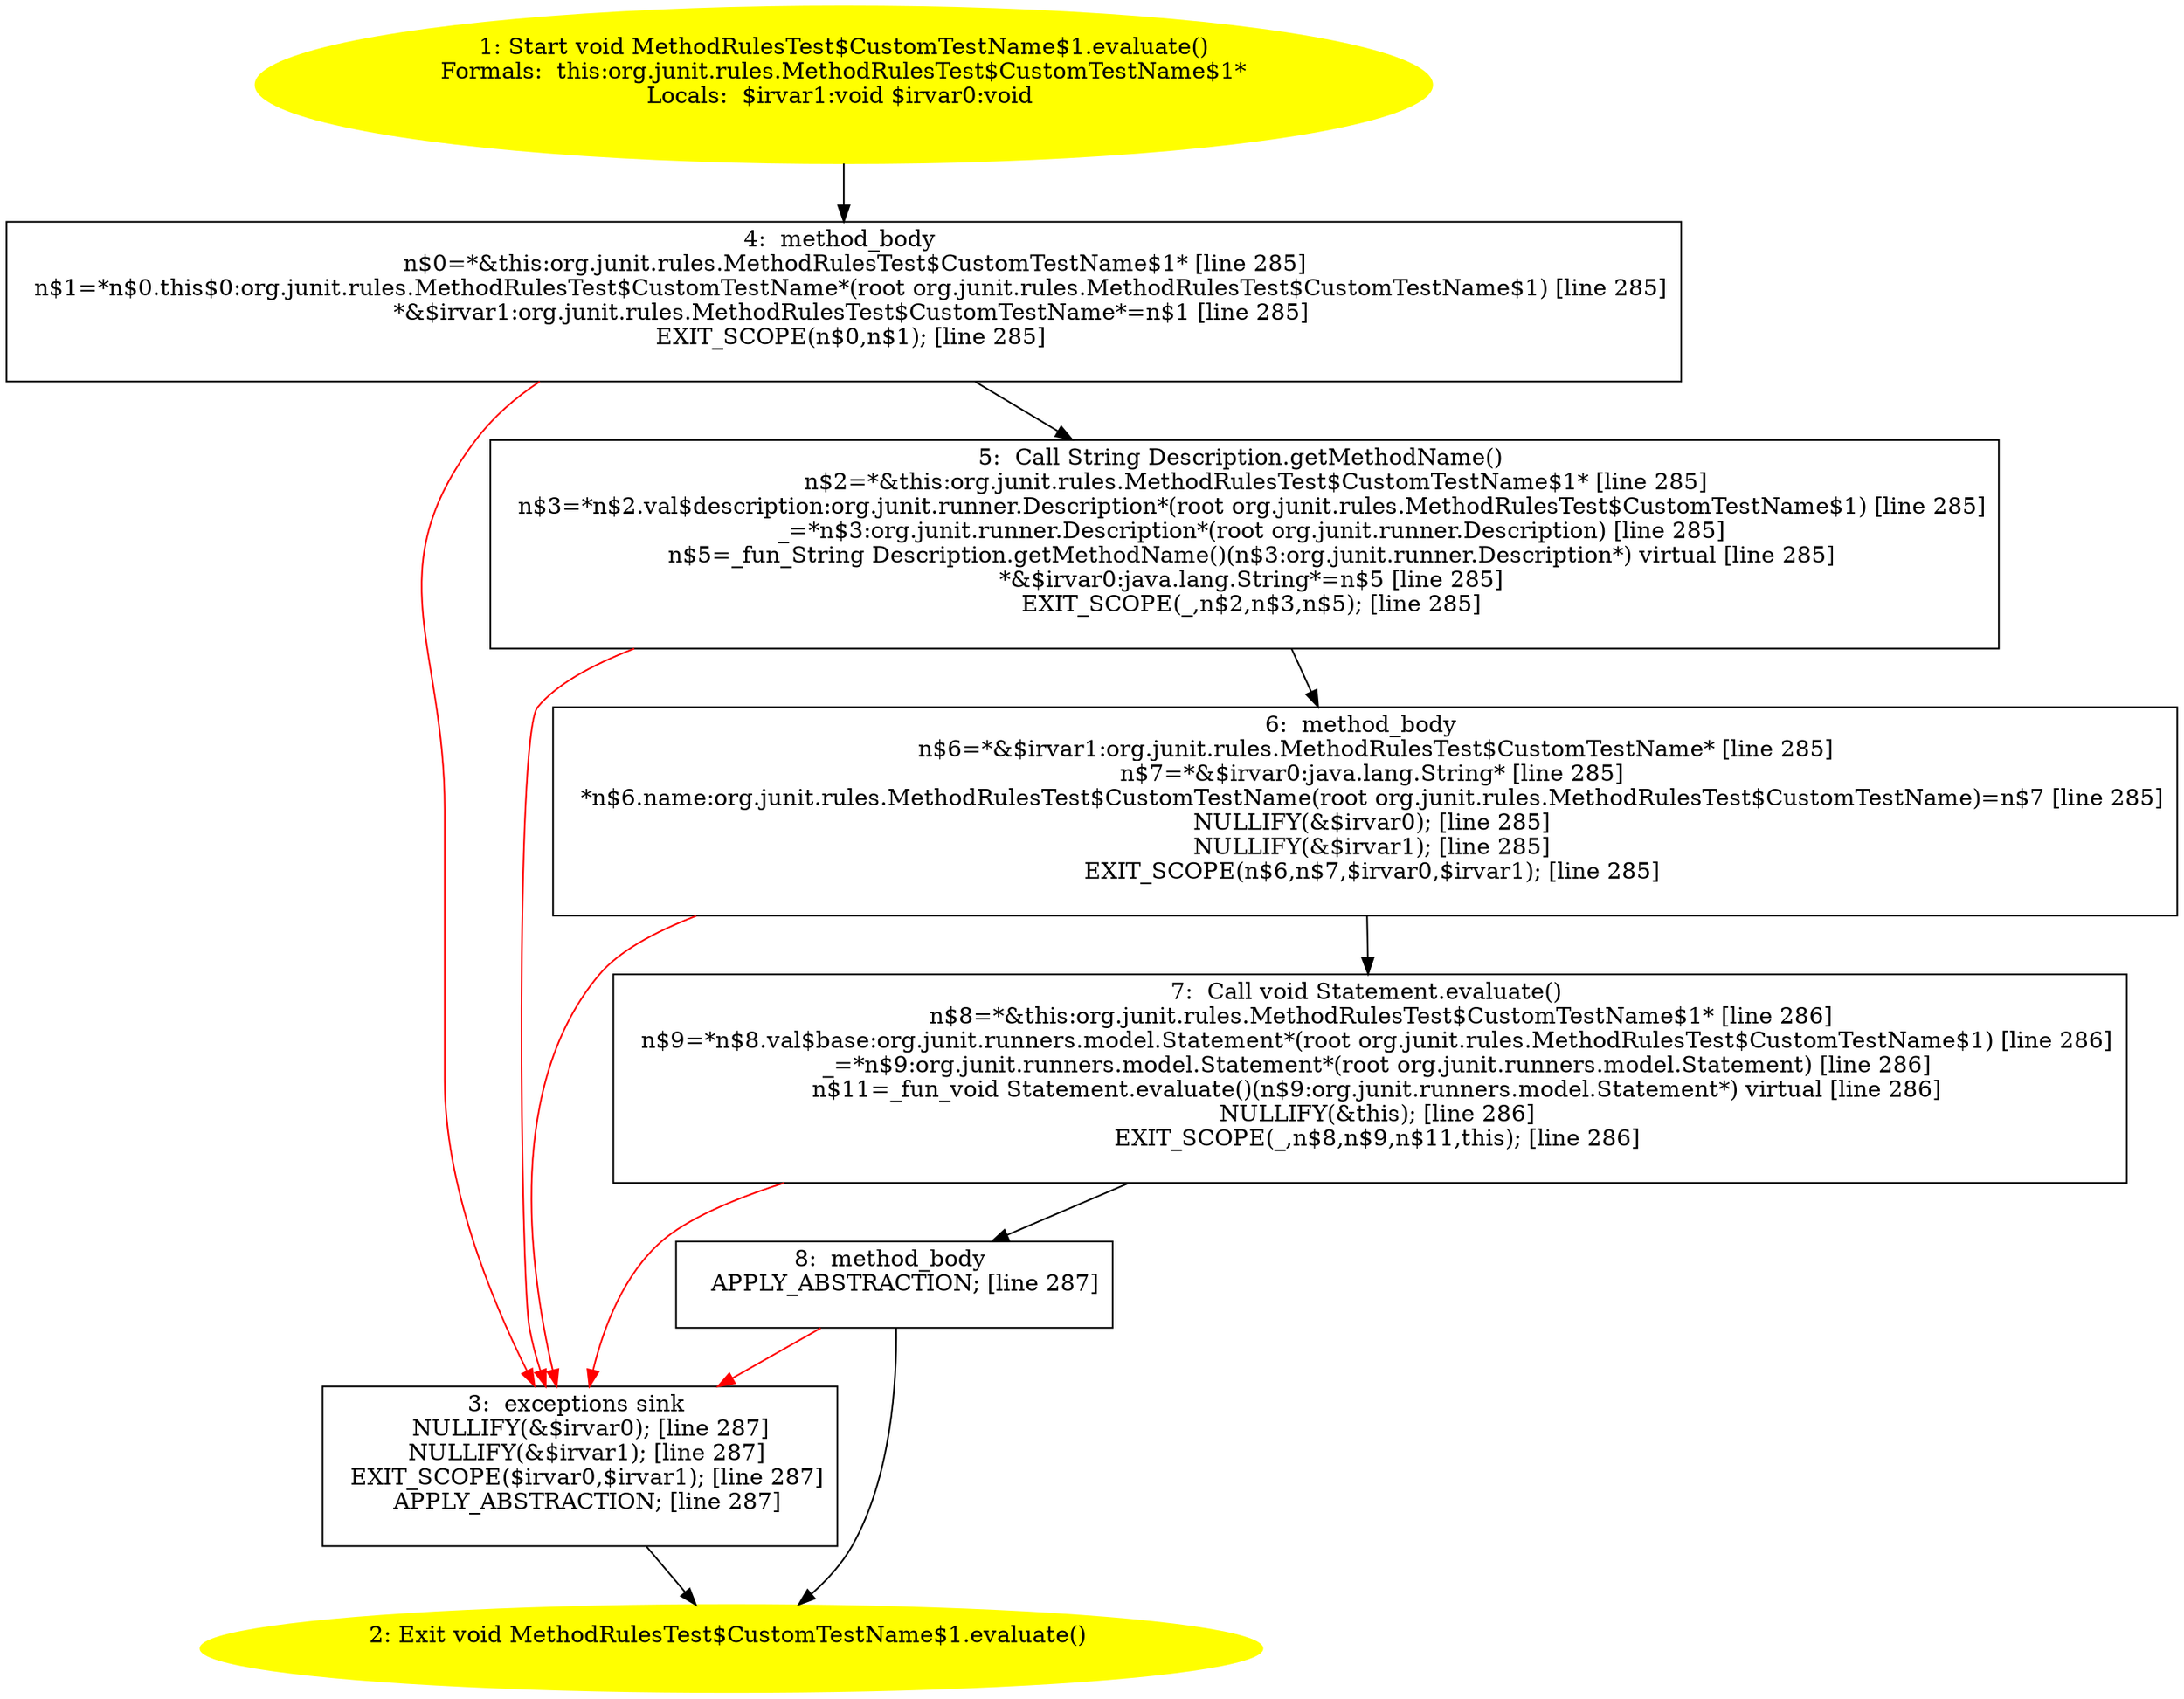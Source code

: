 /* @generated */
digraph cfg {
"org.junit.rules.MethodRulesTest$CustomTestName$1.evaluate():void.9943750436789233679c1a3541391b70_1" [label="1: Start void MethodRulesTest$CustomTestName$1.evaluate()\nFormals:  this:org.junit.rules.MethodRulesTest$CustomTestName$1*\nLocals:  $irvar1:void $irvar0:void \n  " color=yellow style=filled]
	

	 "org.junit.rules.MethodRulesTest$CustomTestName$1.evaluate():void.9943750436789233679c1a3541391b70_1" -> "org.junit.rules.MethodRulesTest$CustomTestName$1.evaluate():void.9943750436789233679c1a3541391b70_4" ;
"org.junit.rules.MethodRulesTest$CustomTestName$1.evaluate():void.9943750436789233679c1a3541391b70_2" [label="2: Exit void MethodRulesTest$CustomTestName$1.evaluate() \n  " color=yellow style=filled]
	

"org.junit.rules.MethodRulesTest$CustomTestName$1.evaluate():void.9943750436789233679c1a3541391b70_3" [label="3:  exceptions sink \n   NULLIFY(&$irvar0); [line 287]\n  NULLIFY(&$irvar1); [line 287]\n  EXIT_SCOPE($irvar0,$irvar1); [line 287]\n  APPLY_ABSTRACTION; [line 287]\n " shape="box"]
	

	 "org.junit.rules.MethodRulesTest$CustomTestName$1.evaluate():void.9943750436789233679c1a3541391b70_3" -> "org.junit.rules.MethodRulesTest$CustomTestName$1.evaluate():void.9943750436789233679c1a3541391b70_2" ;
"org.junit.rules.MethodRulesTest$CustomTestName$1.evaluate():void.9943750436789233679c1a3541391b70_4" [label="4:  method_body \n   n$0=*&this:org.junit.rules.MethodRulesTest$CustomTestName$1* [line 285]\n  n$1=*n$0.this$0:org.junit.rules.MethodRulesTest$CustomTestName*(root org.junit.rules.MethodRulesTest$CustomTestName$1) [line 285]\n  *&$irvar1:org.junit.rules.MethodRulesTest$CustomTestName*=n$1 [line 285]\n  EXIT_SCOPE(n$0,n$1); [line 285]\n " shape="box"]
	

	 "org.junit.rules.MethodRulesTest$CustomTestName$1.evaluate():void.9943750436789233679c1a3541391b70_4" -> "org.junit.rules.MethodRulesTest$CustomTestName$1.evaluate():void.9943750436789233679c1a3541391b70_5" ;
	 "org.junit.rules.MethodRulesTest$CustomTestName$1.evaluate():void.9943750436789233679c1a3541391b70_4" -> "org.junit.rules.MethodRulesTest$CustomTestName$1.evaluate():void.9943750436789233679c1a3541391b70_3" [color="red" ];
"org.junit.rules.MethodRulesTest$CustomTestName$1.evaluate():void.9943750436789233679c1a3541391b70_5" [label="5:  Call String Description.getMethodName() \n   n$2=*&this:org.junit.rules.MethodRulesTest$CustomTestName$1* [line 285]\n  n$3=*n$2.val$description:org.junit.runner.Description*(root org.junit.rules.MethodRulesTest$CustomTestName$1) [line 285]\n  _=*n$3:org.junit.runner.Description*(root org.junit.runner.Description) [line 285]\n  n$5=_fun_String Description.getMethodName()(n$3:org.junit.runner.Description*) virtual [line 285]\n  *&$irvar0:java.lang.String*=n$5 [line 285]\n  EXIT_SCOPE(_,n$2,n$3,n$5); [line 285]\n " shape="box"]
	

	 "org.junit.rules.MethodRulesTest$CustomTestName$1.evaluate():void.9943750436789233679c1a3541391b70_5" -> "org.junit.rules.MethodRulesTest$CustomTestName$1.evaluate():void.9943750436789233679c1a3541391b70_6" ;
	 "org.junit.rules.MethodRulesTest$CustomTestName$1.evaluate():void.9943750436789233679c1a3541391b70_5" -> "org.junit.rules.MethodRulesTest$CustomTestName$1.evaluate():void.9943750436789233679c1a3541391b70_3" [color="red" ];
"org.junit.rules.MethodRulesTest$CustomTestName$1.evaluate():void.9943750436789233679c1a3541391b70_6" [label="6:  method_body \n   n$6=*&$irvar1:org.junit.rules.MethodRulesTest$CustomTestName* [line 285]\n  n$7=*&$irvar0:java.lang.String* [line 285]\n  *n$6.name:org.junit.rules.MethodRulesTest$CustomTestName(root org.junit.rules.MethodRulesTest$CustomTestName)=n$7 [line 285]\n  NULLIFY(&$irvar0); [line 285]\n  NULLIFY(&$irvar1); [line 285]\n  EXIT_SCOPE(n$6,n$7,$irvar0,$irvar1); [line 285]\n " shape="box"]
	

	 "org.junit.rules.MethodRulesTest$CustomTestName$1.evaluate():void.9943750436789233679c1a3541391b70_6" -> "org.junit.rules.MethodRulesTest$CustomTestName$1.evaluate():void.9943750436789233679c1a3541391b70_7" ;
	 "org.junit.rules.MethodRulesTest$CustomTestName$1.evaluate():void.9943750436789233679c1a3541391b70_6" -> "org.junit.rules.MethodRulesTest$CustomTestName$1.evaluate():void.9943750436789233679c1a3541391b70_3" [color="red" ];
"org.junit.rules.MethodRulesTest$CustomTestName$1.evaluate():void.9943750436789233679c1a3541391b70_7" [label="7:  Call void Statement.evaluate() \n   n$8=*&this:org.junit.rules.MethodRulesTest$CustomTestName$1* [line 286]\n  n$9=*n$8.val$base:org.junit.runners.model.Statement*(root org.junit.rules.MethodRulesTest$CustomTestName$1) [line 286]\n  _=*n$9:org.junit.runners.model.Statement*(root org.junit.runners.model.Statement) [line 286]\n  n$11=_fun_void Statement.evaluate()(n$9:org.junit.runners.model.Statement*) virtual [line 286]\n  NULLIFY(&this); [line 286]\n  EXIT_SCOPE(_,n$8,n$9,n$11,this); [line 286]\n " shape="box"]
	

	 "org.junit.rules.MethodRulesTest$CustomTestName$1.evaluate():void.9943750436789233679c1a3541391b70_7" -> "org.junit.rules.MethodRulesTest$CustomTestName$1.evaluate():void.9943750436789233679c1a3541391b70_8" ;
	 "org.junit.rules.MethodRulesTest$CustomTestName$1.evaluate():void.9943750436789233679c1a3541391b70_7" -> "org.junit.rules.MethodRulesTest$CustomTestName$1.evaluate():void.9943750436789233679c1a3541391b70_3" [color="red" ];
"org.junit.rules.MethodRulesTest$CustomTestName$1.evaluate():void.9943750436789233679c1a3541391b70_8" [label="8:  method_body \n   APPLY_ABSTRACTION; [line 287]\n " shape="box"]
	

	 "org.junit.rules.MethodRulesTest$CustomTestName$1.evaluate():void.9943750436789233679c1a3541391b70_8" -> "org.junit.rules.MethodRulesTest$CustomTestName$1.evaluate():void.9943750436789233679c1a3541391b70_2" ;
	 "org.junit.rules.MethodRulesTest$CustomTestName$1.evaluate():void.9943750436789233679c1a3541391b70_8" -> "org.junit.rules.MethodRulesTest$CustomTestName$1.evaluate():void.9943750436789233679c1a3541391b70_3" [color="red" ];
}
